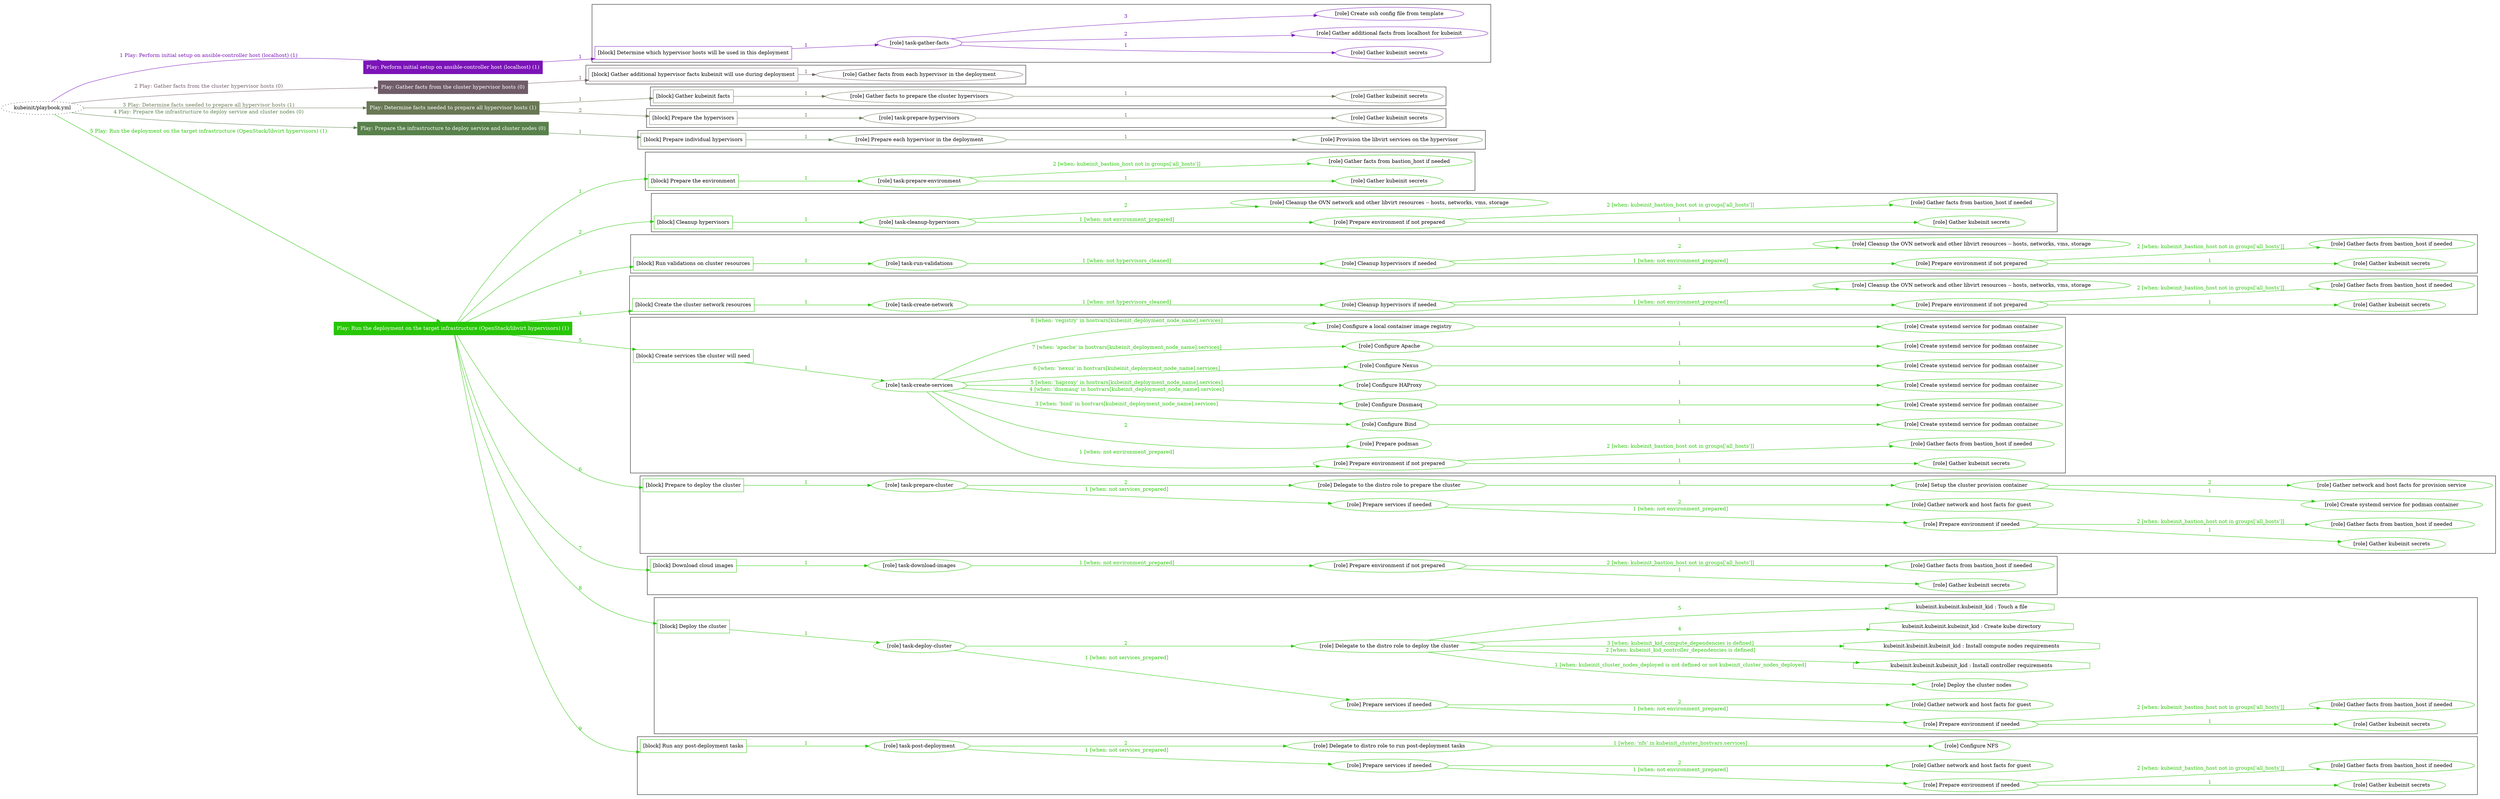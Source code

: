digraph {
	graph [concentrate=true ordering=in rankdir=LR ratio=fill]
	edge [esep=5 sep=10]
	"kubeinit/playbook.yml" [URL="/home/runner/work/kubeinit/kubeinit/kubeinit/playbook.yml" id=playbook_65ffe4fe style=dotted]
	"kubeinit/playbook.yml" -> play_6f873d8d [label="1 Play: Perform initial setup on ansible-controller host (localhost) (1)" color="#7b14b8" fontcolor="#7b14b8" id=edge_play_6f873d8d labeltooltip="1 Play: Perform initial setup on ansible-controller host (localhost) (1)" tooltip="1 Play: Perform initial setup on ansible-controller host (localhost) (1)"]
	subgraph "Play: Perform initial setup on ansible-controller host (localhost) (1)" {
		play_6f873d8d [label="Play: Perform initial setup on ansible-controller host (localhost) (1)" URL="/home/runner/work/kubeinit/kubeinit/kubeinit/playbook.yml" color="#7b14b8" fontcolor="#ffffff" id=play_6f873d8d shape=box style=filled tooltip=localhost]
		play_6f873d8d -> block_73edc579 [label=1 color="#7b14b8" fontcolor="#7b14b8" id=edge_block_73edc579 labeltooltip=1 tooltip=1]
		subgraph cluster_block_73edc579 {
			block_73edc579 [label="[block] Determine which hypervisor hosts will be used in this deployment" URL="/home/runner/work/kubeinit/kubeinit/kubeinit/playbook.yml" color="#7b14b8" id=block_73edc579 labeltooltip="Determine which hypervisor hosts will be used in this deployment" shape=box tooltip="Determine which hypervisor hosts will be used in this deployment"]
			block_73edc579 -> role_a7a5c759 [label="1 " color="#7b14b8" fontcolor="#7b14b8" id=edge_role_a7a5c759 labeltooltip="1 " tooltip="1 "]
			subgraph "task-gather-facts" {
				role_a7a5c759 [label="[role] task-gather-facts" URL="/home/runner/work/kubeinit/kubeinit/kubeinit/playbook.yml" color="#7b14b8" id=role_a7a5c759 tooltip="task-gather-facts"]
				role_a7a5c759 -> role_6410698c [label="1 " color="#7b14b8" fontcolor="#7b14b8" id=edge_role_6410698c labeltooltip="1 " tooltip="1 "]
				subgraph "Gather kubeinit secrets" {
					role_6410698c [label="[role] Gather kubeinit secrets" URL="/home/runner/.ansible/collections/ansible_collections/kubeinit/kubeinit/roles/kubeinit_prepare/tasks/build_hypervisors_group.yml" color="#7b14b8" id=role_6410698c tooltip="Gather kubeinit secrets"]
				}
				role_a7a5c759 -> role_b1e0951f [label="2 " color="#7b14b8" fontcolor="#7b14b8" id=edge_role_b1e0951f labeltooltip="2 " tooltip="2 "]
				subgraph "Gather additional facts from localhost for kubeinit" {
					role_b1e0951f [label="[role] Gather additional facts from localhost for kubeinit" URL="/home/runner/.ansible/collections/ansible_collections/kubeinit/kubeinit/roles/kubeinit_prepare/tasks/build_hypervisors_group.yml" color="#7b14b8" id=role_b1e0951f tooltip="Gather additional facts from localhost for kubeinit"]
				}
				role_a7a5c759 -> role_cfa5359e [label="3 " color="#7b14b8" fontcolor="#7b14b8" id=edge_role_cfa5359e labeltooltip="3 " tooltip="3 "]
				subgraph "Create ssh config file from template" {
					role_cfa5359e [label="[role] Create ssh config file from template" URL="/home/runner/.ansible/collections/ansible_collections/kubeinit/kubeinit/roles/kubeinit_prepare/tasks/build_hypervisors_group.yml" color="#7b14b8" id=role_cfa5359e tooltip="Create ssh config file from template"]
				}
			}
		}
	}
	"kubeinit/playbook.yml" -> play_b57d4735 [label="2 Play: Gather facts from the cluster hypervisor hosts (0)" color="#705c69" fontcolor="#705c69" id=edge_play_b57d4735 labeltooltip="2 Play: Gather facts from the cluster hypervisor hosts (0)" tooltip="2 Play: Gather facts from the cluster hypervisor hosts (0)"]
	subgraph "Play: Gather facts from the cluster hypervisor hosts (0)" {
		play_b57d4735 [label="Play: Gather facts from the cluster hypervisor hosts (0)" URL="/home/runner/work/kubeinit/kubeinit/kubeinit/playbook.yml" color="#705c69" fontcolor="#ffffff" id=play_b57d4735 shape=box style=filled tooltip="Play: Gather facts from the cluster hypervisor hosts (0)"]
		play_b57d4735 -> block_9c777f35 [label=1 color="#705c69" fontcolor="#705c69" id=edge_block_9c777f35 labeltooltip=1 tooltip=1]
		subgraph cluster_block_9c777f35 {
			block_9c777f35 [label="[block] Gather additional hypervisor facts kubeinit will use during deployment" URL="/home/runner/work/kubeinit/kubeinit/kubeinit/playbook.yml" color="#705c69" id=block_9c777f35 labeltooltip="Gather additional hypervisor facts kubeinit will use during deployment" shape=box tooltip="Gather additional hypervisor facts kubeinit will use during deployment"]
			block_9c777f35 -> role_6c828baa [label="1 " color="#705c69" fontcolor="#705c69" id=edge_role_6c828baa labeltooltip="1 " tooltip="1 "]
			subgraph "Gather facts from each hypervisor in the deployment" {
				role_6c828baa [label="[role] Gather facts from each hypervisor in the deployment" URL="/home/runner/work/kubeinit/kubeinit/kubeinit/playbook.yml" color="#705c69" id=role_6c828baa tooltip="Gather facts from each hypervisor in the deployment"]
			}
		}
	}
	"kubeinit/playbook.yml" -> play_72feda37 [label="3 Play: Determine facts needed to prepare all hypervisor hosts (1)" color="#6a7854" fontcolor="#6a7854" id=edge_play_72feda37 labeltooltip="3 Play: Determine facts needed to prepare all hypervisor hosts (1)" tooltip="3 Play: Determine facts needed to prepare all hypervisor hosts (1)"]
	subgraph "Play: Determine facts needed to prepare all hypervisor hosts (1)" {
		play_72feda37 [label="Play: Determine facts needed to prepare all hypervisor hosts (1)" URL="/home/runner/work/kubeinit/kubeinit/kubeinit/playbook.yml" color="#6a7854" fontcolor="#ffffff" id=play_72feda37 shape=box style=filled tooltip=localhost]
		play_72feda37 -> block_f24e303c [label=1 color="#6a7854" fontcolor="#6a7854" id=edge_block_f24e303c labeltooltip=1 tooltip=1]
		subgraph cluster_block_f24e303c {
			block_f24e303c [label="[block] Gather kubeinit facts" URL="/home/runner/work/kubeinit/kubeinit/kubeinit/playbook.yml" color="#6a7854" id=block_f24e303c labeltooltip="Gather kubeinit facts" shape=box tooltip="Gather kubeinit facts"]
			block_f24e303c -> role_4175db15 [label="1 " color="#6a7854" fontcolor="#6a7854" id=edge_role_4175db15 labeltooltip="1 " tooltip="1 "]
			subgraph "Gather facts to prepare the cluster hypervisors" {
				role_4175db15 [label="[role] Gather facts to prepare the cluster hypervisors" URL="/home/runner/work/kubeinit/kubeinit/kubeinit/playbook.yml" color="#6a7854" id=role_4175db15 tooltip="Gather facts to prepare the cluster hypervisors"]
				role_4175db15 -> role_dcef2847 [label="1 " color="#6a7854" fontcolor="#6a7854" id=edge_role_dcef2847 labeltooltip="1 " tooltip="1 "]
				subgraph "Gather kubeinit secrets" {
					role_dcef2847 [label="[role] Gather kubeinit secrets" URL="/home/runner/.ansible/collections/ansible_collections/kubeinit/kubeinit/roles/kubeinit_prepare/tasks/gather_kubeinit_facts.yml" color="#6a7854" id=role_dcef2847 tooltip="Gather kubeinit secrets"]
				}
			}
		}
		play_72feda37 -> block_4dc77a3b [label=2 color="#6a7854" fontcolor="#6a7854" id=edge_block_4dc77a3b labeltooltip=2 tooltip=2]
		subgraph cluster_block_4dc77a3b {
			block_4dc77a3b [label="[block] Prepare the hypervisors" URL="/home/runner/work/kubeinit/kubeinit/kubeinit/playbook.yml" color="#6a7854" id=block_4dc77a3b labeltooltip="Prepare the hypervisors" shape=box tooltip="Prepare the hypervisors"]
			block_4dc77a3b -> role_d060d309 [label="1 " color="#6a7854" fontcolor="#6a7854" id=edge_role_d060d309 labeltooltip="1 " tooltip="1 "]
			subgraph "task-prepare-hypervisors" {
				role_d060d309 [label="[role] task-prepare-hypervisors" URL="/home/runner/work/kubeinit/kubeinit/kubeinit/playbook.yml" color="#6a7854" id=role_d060d309 tooltip="task-prepare-hypervisors"]
				role_d060d309 -> role_bf38c148 [label="1 " color="#6a7854" fontcolor="#6a7854" id=edge_role_bf38c148 labeltooltip="1 " tooltip="1 "]
				subgraph "Gather kubeinit secrets" {
					role_bf38c148 [label="[role] Gather kubeinit secrets" URL="/home/runner/.ansible/collections/ansible_collections/kubeinit/kubeinit/roles/kubeinit_prepare/tasks/gather_kubeinit_facts.yml" color="#6a7854" id=role_bf38c148 tooltip="Gather kubeinit secrets"]
				}
			}
		}
	}
	"kubeinit/playbook.yml" -> play_9eecfed9 [label="4 Play: Prepare the infrastructure to deploy service and cluster nodes (0)" color="#58814b" fontcolor="#58814b" id=edge_play_9eecfed9 labeltooltip="4 Play: Prepare the infrastructure to deploy service and cluster nodes (0)" tooltip="4 Play: Prepare the infrastructure to deploy service and cluster nodes (0)"]
	subgraph "Play: Prepare the infrastructure to deploy service and cluster nodes (0)" {
		play_9eecfed9 [label="Play: Prepare the infrastructure to deploy service and cluster nodes (0)" URL="/home/runner/work/kubeinit/kubeinit/kubeinit/playbook.yml" color="#58814b" fontcolor="#ffffff" id=play_9eecfed9 shape=box style=filled tooltip="Play: Prepare the infrastructure to deploy service and cluster nodes (0)"]
		play_9eecfed9 -> block_8a83b040 [label=1 color="#58814b" fontcolor="#58814b" id=edge_block_8a83b040 labeltooltip=1 tooltip=1]
		subgraph cluster_block_8a83b040 {
			block_8a83b040 [label="[block] Prepare individual hypervisors" URL="/home/runner/work/kubeinit/kubeinit/kubeinit/playbook.yml" color="#58814b" id=block_8a83b040 labeltooltip="Prepare individual hypervisors" shape=box tooltip="Prepare individual hypervisors"]
			block_8a83b040 -> role_0203e016 [label="1 " color="#58814b" fontcolor="#58814b" id=edge_role_0203e016 labeltooltip="1 " tooltip="1 "]
			subgraph "Prepare each hypervisor in the deployment" {
				role_0203e016 [label="[role] Prepare each hypervisor in the deployment" URL="/home/runner/work/kubeinit/kubeinit/kubeinit/playbook.yml" color="#58814b" id=role_0203e016 tooltip="Prepare each hypervisor in the deployment"]
				role_0203e016 -> role_a642e75a [label="1 " color="#58814b" fontcolor="#58814b" id=edge_role_a642e75a labeltooltip="1 " tooltip="1 "]
				subgraph "Provision the libvirt services on the hypervisor" {
					role_a642e75a [label="[role] Provision the libvirt services on the hypervisor" URL="/home/runner/.ansible/collections/ansible_collections/kubeinit/kubeinit/roles/kubeinit_prepare/tasks/prepare_hypervisor.yml" color="#58814b" id=role_a642e75a tooltip="Provision the libvirt services on the hypervisor"]
				}
			}
		}
	}
	"kubeinit/playbook.yml" -> play_8284ee76 [label="5 Play: Run the deployment on the target infrastructure (OpenStack/libvirt hypervisors) (1)" color="#27c606" fontcolor="#27c606" id=edge_play_8284ee76 labeltooltip="5 Play: Run the deployment on the target infrastructure (OpenStack/libvirt hypervisors) (1)" tooltip="5 Play: Run the deployment on the target infrastructure (OpenStack/libvirt hypervisors) (1)"]
	subgraph "Play: Run the deployment on the target infrastructure (OpenStack/libvirt hypervisors) (1)" {
		play_8284ee76 [label="Play: Run the deployment on the target infrastructure (OpenStack/libvirt hypervisors) (1)" URL="/home/runner/work/kubeinit/kubeinit/kubeinit/playbook.yml" color="#27c606" fontcolor="#ffffff" id=play_8284ee76 shape=box style=filled tooltip=localhost]
		play_8284ee76 -> block_28e0201e [label=1 color="#27c606" fontcolor="#27c606" id=edge_block_28e0201e labeltooltip=1 tooltip=1]
		subgraph cluster_block_28e0201e {
			block_28e0201e [label="[block] Prepare the environment" URL="/home/runner/work/kubeinit/kubeinit/kubeinit/playbook.yml" color="#27c606" id=block_28e0201e labeltooltip="Prepare the environment" shape=box tooltip="Prepare the environment"]
			block_28e0201e -> role_ec0dddb9 [label="1 " color="#27c606" fontcolor="#27c606" id=edge_role_ec0dddb9 labeltooltip="1 " tooltip="1 "]
			subgraph "task-prepare-environment" {
				role_ec0dddb9 [label="[role] task-prepare-environment" URL="/home/runner/work/kubeinit/kubeinit/kubeinit/playbook.yml" color="#27c606" id=role_ec0dddb9 tooltip="task-prepare-environment"]
				role_ec0dddb9 -> role_1cd49674 [label="1 " color="#27c606" fontcolor="#27c606" id=edge_role_1cd49674 labeltooltip="1 " tooltip="1 "]
				subgraph "Gather kubeinit secrets" {
					role_1cd49674 [label="[role] Gather kubeinit secrets" URL="/home/runner/.ansible/collections/ansible_collections/kubeinit/kubeinit/roles/kubeinit_prepare/tasks/gather_kubeinit_facts.yml" color="#27c606" id=role_1cd49674 tooltip="Gather kubeinit secrets"]
				}
				role_ec0dddb9 -> role_f9c141b6 [label="2 [when: kubeinit_bastion_host not in groups['all_hosts']]" color="#27c606" fontcolor="#27c606" id=edge_role_f9c141b6 labeltooltip="2 [when: kubeinit_bastion_host not in groups['all_hosts']]" tooltip="2 [when: kubeinit_bastion_host not in groups['all_hosts']]"]
				subgraph "Gather facts from bastion_host if needed" {
					role_f9c141b6 [label="[role] Gather facts from bastion_host if needed" URL="/home/runner/.ansible/collections/ansible_collections/kubeinit/kubeinit/roles/kubeinit_prepare/tasks/main.yml" color="#27c606" id=role_f9c141b6 tooltip="Gather facts from bastion_host if needed"]
				}
			}
		}
		play_8284ee76 -> block_8640b696 [label=2 color="#27c606" fontcolor="#27c606" id=edge_block_8640b696 labeltooltip=2 tooltip=2]
		subgraph cluster_block_8640b696 {
			block_8640b696 [label="[block] Cleanup hypervisors" URL="/home/runner/work/kubeinit/kubeinit/kubeinit/playbook.yml" color="#27c606" id=block_8640b696 labeltooltip="Cleanup hypervisors" shape=box tooltip="Cleanup hypervisors"]
			block_8640b696 -> role_a1aceefb [label="1 " color="#27c606" fontcolor="#27c606" id=edge_role_a1aceefb labeltooltip="1 " tooltip="1 "]
			subgraph "task-cleanup-hypervisors" {
				role_a1aceefb [label="[role] task-cleanup-hypervisors" URL="/home/runner/work/kubeinit/kubeinit/kubeinit/playbook.yml" color="#27c606" id=role_a1aceefb tooltip="task-cleanup-hypervisors"]
				role_a1aceefb -> role_445c1843 [label="1 [when: not environment_prepared]" color="#27c606" fontcolor="#27c606" id=edge_role_445c1843 labeltooltip="1 [when: not environment_prepared]" tooltip="1 [when: not environment_prepared]"]
				subgraph "Prepare environment if not prepared" {
					role_445c1843 [label="[role] Prepare environment if not prepared" URL="/home/runner/.ansible/collections/ansible_collections/kubeinit/kubeinit/roles/kubeinit_libvirt/tasks/cleanup_hypervisors.yml" color="#27c606" id=role_445c1843 tooltip="Prepare environment if not prepared"]
					role_445c1843 -> role_df6e798f [label="1 " color="#27c606" fontcolor="#27c606" id=edge_role_df6e798f labeltooltip="1 " tooltip="1 "]
					subgraph "Gather kubeinit secrets" {
						role_df6e798f [label="[role] Gather kubeinit secrets" URL="/home/runner/.ansible/collections/ansible_collections/kubeinit/kubeinit/roles/kubeinit_prepare/tasks/gather_kubeinit_facts.yml" color="#27c606" id=role_df6e798f tooltip="Gather kubeinit secrets"]
					}
					role_445c1843 -> role_6ea48552 [label="2 [when: kubeinit_bastion_host not in groups['all_hosts']]" color="#27c606" fontcolor="#27c606" id=edge_role_6ea48552 labeltooltip="2 [when: kubeinit_bastion_host not in groups['all_hosts']]" tooltip="2 [when: kubeinit_bastion_host not in groups['all_hosts']]"]
					subgraph "Gather facts from bastion_host if needed" {
						role_6ea48552 [label="[role] Gather facts from bastion_host if needed" URL="/home/runner/.ansible/collections/ansible_collections/kubeinit/kubeinit/roles/kubeinit_prepare/tasks/main.yml" color="#27c606" id=role_6ea48552 tooltip="Gather facts from bastion_host if needed"]
					}
				}
				role_a1aceefb -> role_b99cc6b1 [label="2 " color="#27c606" fontcolor="#27c606" id=edge_role_b99cc6b1 labeltooltip="2 " tooltip="2 "]
				subgraph "Cleanup the OVN network and other libvirt resources -- hosts, networks, vms, storage" {
					role_b99cc6b1 [label="[role] Cleanup the OVN network and other libvirt resources -- hosts, networks, vms, storage" URL="/home/runner/.ansible/collections/ansible_collections/kubeinit/kubeinit/roles/kubeinit_libvirt/tasks/cleanup_hypervisors.yml" color="#27c606" id=role_b99cc6b1 tooltip="Cleanup the OVN network and other libvirt resources -- hosts, networks, vms, storage"]
				}
			}
		}
		play_8284ee76 -> block_1504fc60 [label=3 color="#27c606" fontcolor="#27c606" id=edge_block_1504fc60 labeltooltip=3 tooltip=3]
		subgraph cluster_block_1504fc60 {
			block_1504fc60 [label="[block] Run validations on cluster resources" URL="/home/runner/work/kubeinit/kubeinit/kubeinit/playbook.yml" color="#27c606" id=block_1504fc60 labeltooltip="Run validations on cluster resources" shape=box tooltip="Run validations on cluster resources"]
			block_1504fc60 -> role_6e89d2fa [label="1 " color="#27c606" fontcolor="#27c606" id=edge_role_6e89d2fa labeltooltip="1 " tooltip="1 "]
			subgraph "task-run-validations" {
				role_6e89d2fa [label="[role] task-run-validations" URL="/home/runner/work/kubeinit/kubeinit/kubeinit/playbook.yml" color="#27c606" id=role_6e89d2fa tooltip="task-run-validations"]
				role_6e89d2fa -> role_eab3d23d [label="1 [when: not hypervisors_cleaned]" color="#27c606" fontcolor="#27c606" id=edge_role_eab3d23d labeltooltip="1 [when: not hypervisors_cleaned]" tooltip="1 [when: not hypervisors_cleaned]"]
				subgraph "Cleanup hypervisors if needed" {
					role_eab3d23d [label="[role] Cleanup hypervisors if needed" URL="/home/runner/.ansible/collections/ansible_collections/kubeinit/kubeinit/roles/kubeinit_validations/tasks/main.yml" color="#27c606" id=role_eab3d23d tooltip="Cleanup hypervisors if needed"]
					role_eab3d23d -> role_13ce7fe8 [label="1 [when: not environment_prepared]" color="#27c606" fontcolor="#27c606" id=edge_role_13ce7fe8 labeltooltip="1 [when: not environment_prepared]" tooltip="1 [when: not environment_prepared]"]
					subgraph "Prepare environment if not prepared" {
						role_13ce7fe8 [label="[role] Prepare environment if not prepared" URL="/home/runner/.ansible/collections/ansible_collections/kubeinit/kubeinit/roles/kubeinit_libvirt/tasks/cleanup_hypervisors.yml" color="#27c606" id=role_13ce7fe8 tooltip="Prepare environment if not prepared"]
						role_13ce7fe8 -> role_82a3692b [label="1 " color="#27c606" fontcolor="#27c606" id=edge_role_82a3692b labeltooltip="1 " tooltip="1 "]
						subgraph "Gather kubeinit secrets" {
							role_82a3692b [label="[role] Gather kubeinit secrets" URL="/home/runner/.ansible/collections/ansible_collections/kubeinit/kubeinit/roles/kubeinit_prepare/tasks/gather_kubeinit_facts.yml" color="#27c606" id=role_82a3692b tooltip="Gather kubeinit secrets"]
						}
						role_13ce7fe8 -> role_22ed8441 [label="2 [when: kubeinit_bastion_host not in groups['all_hosts']]" color="#27c606" fontcolor="#27c606" id=edge_role_22ed8441 labeltooltip="2 [when: kubeinit_bastion_host not in groups['all_hosts']]" tooltip="2 [when: kubeinit_bastion_host not in groups['all_hosts']]"]
						subgraph "Gather facts from bastion_host if needed" {
							role_22ed8441 [label="[role] Gather facts from bastion_host if needed" URL="/home/runner/.ansible/collections/ansible_collections/kubeinit/kubeinit/roles/kubeinit_prepare/tasks/main.yml" color="#27c606" id=role_22ed8441 tooltip="Gather facts from bastion_host if needed"]
						}
					}
					role_eab3d23d -> role_f76e2e7d [label="2 " color="#27c606" fontcolor="#27c606" id=edge_role_f76e2e7d labeltooltip="2 " tooltip="2 "]
					subgraph "Cleanup the OVN network and other libvirt resources -- hosts, networks, vms, storage" {
						role_f76e2e7d [label="[role] Cleanup the OVN network and other libvirt resources -- hosts, networks, vms, storage" URL="/home/runner/.ansible/collections/ansible_collections/kubeinit/kubeinit/roles/kubeinit_libvirt/tasks/cleanup_hypervisors.yml" color="#27c606" id=role_f76e2e7d tooltip="Cleanup the OVN network and other libvirt resources -- hosts, networks, vms, storage"]
					}
				}
			}
		}
		play_8284ee76 -> block_e9713b02 [label=4 color="#27c606" fontcolor="#27c606" id=edge_block_e9713b02 labeltooltip=4 tooltip=4]
		subgraph cluster_block_e9713b02 {
			block_e9713b02 [label="[block] Create the cluster network resources" URL="/home/runner/work/kubeinit/kubeinit/kubeinit/playbook.yml" color="#27c606" id=block_e9713b02 labeltooltip="Create the cluster network resources" shape=box tooltip="Create the cluster network resources"]
			block_e9713b02 -> role_004d5658 [label="1 " color="#27c606" fontcolor="#27c606" id=edge_role_004d5658 labeltooltip="1 " tooltip="1 "]
			subgraph "task-create-network" {
				role_004d5658 [label="[role] task-create-network" URL="/home/runner/work/kubeinit/kubeinit/kubeinit/playbook.yml" color="#27c606" id=role_004d5658 tooltip="task-create-network"]
				role_004d5658 -> role_fd052148 [label="1 [when: not hypervisors_cleaned]" color="#27c606" fontcolor="#27c606" id=edge_role_fd052148 labeltooltip="1 [when: not hypervisors_cleaned]" tooltip="1 [when: not hypervisors_cleaned]"]
				subgraph "Cleanup hypervisors if needed" {
					role_fd052148 [label="[role] Cleanup hypervisors if needed" URL="/home/runner/.ansible/collections/ansible_collections/kubeinit/kubeinit/roles/kubeinit_libvirt/tasks/create_network.yml" color="#27c606" id=role_fd052148 tooltip="Cleanup hypervisors if needed"]
					role_fd052148 -> role_7299a315 [label="1 [when: not environment_prepared]" color="#27c606" fontcolor="#27c606" id=edge_role_7299a315 labeltooltip="1 [when: not environment_prepared]" tooltip="1 [when: not environment_prepared]"]
					subgraph "Prepare environment if not prepared" {
						role_7299a315 [label="[role] Prepare environment if not prepared" URL="/home/runner/.ansible/collections/ansible_collections/kubeinit/kubeinit/roles/kubeinit_libvirt/tasks/cleanup_hypervisors.yml" color="#27c606" id=role_7299a315 tooltip="Prepare environment if not prepared"]
						role_7299a315 -> role_cbd63ae0 [label="1 " color="#27c606" fontcolor="#27c606" id=edge_role_cbd63ae0 labeltooltip="1 " tooltip="1 "]
						subgraph "Gather kubeinit secrets" {
							role_cbd63ae0 [label="[role] Gather kubeinit secrets" URL="/home/runner/.ansible/collections/ansible_collections/kubeinit/kubeinit/roles/kubeinit_prepare/tasks/gather_kubeinit_facts.yml" color="#27c606" id=role_cbd63ae0 tooltip="Gather kubeinit secrets"]
						}
						role_7299a315 -> role_03a4b905 [label="2 [when: kubeinit_bastion_host not in groups['all_hosts']]" color="#27c606" fontcolor="#27c606" id=edge_role_03a4b905 labeltooltip="2 [when: kubeinit_bastion_host not in groups['all_hosts']]" tooltip="2 [when: kubeinit_bastion_host not in groups['all_hosts']]"]
						subgraph "Gather facts from bastion_host if needed" {
							role_03a4b905 [label="[role] Gather facts from bastion_host if needed" URL="/home/runner/.ansible/collections/ansible_collections/kubeinit/kubeinit/roles/kubeinit_prepare/tasks/main.yml" color="#27c606" id=role_03a4b905 tooltip="Gather facts from bastion_host if needed"]
						}
					}
					role_fd052148 -> role_0466249a [label="2 " color="#27c606" fontcolor="#27c606" id=edge_role_0466249a labeltooltip="2 " tooltip="2 "]
					subgraph "Cleanup the OVN network and other libvirt resources -- hosts, networks, vms, storage" {
						role_0466249a [label="[role] Cleanup the OVN network and other libvirt resources -- hosts, networks, vms, storage" URL="/home/runner/.ansible/collections/ansible_collections/kubeinit/kubeinit/roles/kubeinit_libvirt/tasks/cleanup_hypervisors.yml" color="#27c606" id=role_0466249a tooltip="Cleanup the OVN network and other libvirt resources -- hosts, networks, vms, storage"]
					}
				}
			}
		}
		play_8284ee76 -> block_ed987148 [label=5 color="#27c606" fontcolor="#27c606" id=edge_block_ed987148 labeltooltip=5 tooltip=5]
		subgraph cluster_block_ed987148 {
			block_ed987148 [label="[block] Create services the cluster will need" URL="/home/runner/work/kubeinit/kubeinit/kubeinit/playbook.yml" color="#27c606" id=block_ed987148 labeltooltip="Create services the cluster will need" shape=box tooltip="Create services the cluster will need"]
			block_ed987148 -> role_03d5c126 [label="1 " color="#27c606" fontcolor="#27c606" id=edge_role_03d5c126 labeltooltip="1 " tooltip="1 "]
			subgraph "task-create-services" {
				role_03d5c126 [label="[role] task-create-services" URL="/home/runner/work/kubeinit/kubeinit/kubeinit/playbook.yml" color="#27c606" id=role_03d5c126 tooltip="task-create-services"]
				role_03d5c126 -> role_228eb216 [label="1 [when: not environment_prepared]" color="#27c606" fontcolor="#27c606" id=edge_role_228eb216 labeltooltip="1 [when: not environment_prepared]" tooltip="1 [when: not environment_prepared]"]
				subgraph "Prepare environment if not prepared" {
					role_228eb216 [label="[role] Prepare environment if not prepared" URL="/home/runner/.ansible/collections/ansible_collections/kubeinit/kubeinit/roles/kubeinit_services/tasks/main.yml" color="#27c606" id=role_228eb216 tooltip="Prepare environment if not prepared"]
					role_228eb216 -> role_cdbdd2d3 [label="1 " color="#27c606" fontcolor="#27c606" id=edge_role_cdbdd2d3 labeltooltip="1 " tooltip="1 "]
					subgraph "Gather kubeinit secrets" {
						role_cdbdd2d3 [label="[role] Gather kubeinit secrets" URL="/home/runner/.ansible/collections/ansible_collections/kubeinit/kubeinit/roles/kubeinit_prepare/tasks/gather_kubeinit_facts.yml" color="#27c606" id=role_cdbdd2d3 tooltip="Gather kubeinit secrets"]
					}
					role_228eb216 -> role_b9db5673 [label="2 [when: kubeinit_bastion_host not in groups['all_hosts']]" color="#27c606" fontcolor="#27c606" id=edge_role_b9db5673 labeltooltip="2 [when: kubeinit_bastion_host not in groups['all_hosts']]" tooltip="2 [when: kubeinit_bastion_host not in groups['all_hosts']]"]
					subgraph "Gather facts from bastion_host if needed" {
						role_b9db5673 [label="[role] Gather facts from bastion_host if needed" URL="/home/runner/.ansible/collections/ansible_collections/kubeinit/kubeinit/roles/kubeinit_prepare/tasks/main.yml" color="#27c606" id=role_b9db5673 tooltip="Gather facts from bastion_host if needed"]
					}
				}
				role_03d5c126 -> role_02416459 [label="2 " color="#27c606" fontcolor="#27c606" id=edge_role_02416459 labeltooltip="2 " tooltip="2 "]
				subgraph "Prepare podman" {
					role_02416459 [label="[role] Prepare podman" URL="/home/runner/.ansible/collections/ansible_collections/kubeinit/kubeinit/roles/kubeinit_services/tasks/00_create_service_pod.yml" color="#27c606" id=role_02416459 tooltip="Prepare podman"]
				}
				role_03d5c126 -> role_0b0f7068 [label="3 [when: 'bind' in hostvars[kubeinit_deployment_node_name].services]" color="#27c606" fontcolor="#27c606" id=edge_role_0b0f7068 labeltooltip="3 [when: 'bind' in hostvars[kubeinit_deployment_node_name].services]" tooltip="3 [when: 'bind' in hostvars[kubeinit_deployment_node_name].services]"]
				subgraph "Configure Bind" {
					role_0b0f7068 [label="[role] Configure Bind" URL="/home/runner/.ansible/collections/ansible_collections/kubeinit/kubeinit/roles/kubeinit_services/tasks/start_services_containers.yml" color="#27c606" id=role_0b0f7068 tooltip="Configure Bind"]
					role_0b0f7068 -> role_553e0710 [label="1 " color="#27c606" fontcolor="#27c606" id=edge_role_553e0710 labeltooltip="1 " tooltip="1 "]
					subgraph "Create systemd service for podman container" {
						role_553e0710 [label="[role] Create systemd service for podman container" URL="/home/runner/.ansible/collections/ansible_collections/kubeinit/kubeinit/roles/kubeinit_bind/tasks/main.yml" color="#27c606" id=role_553e0710 tooltip="Create systemd service for podman container"]
					}
				}
				role_03d5c126 -> role_f23e1c0a [label="4 [when: 'dnsmasq' in hostvars[kubeinit_deployment_node_name].services]" color="#27c606" fontcolor="#27c606" id=edge_role_f23e1c0a labeltooltip="4 [when: 'dnsmasq' in hostvars[kubeinit_deployment_node_name].services]" tooltip="4 [when: 'dnsmasq' in hostvars[kubeinit_deployment_node_name].services]"]
				subgraph "Configure Dnsmasq" {
					role_f23e1c0a [label="[role] Configure Dnsmasq" URL="/home/runner/.ansible/collections/ansible_collections/kubeinit/kubeinit/roles/kubeinit_services/tasks/start_services_containers.yml" color="#27c606" id=role_f23e1c0a tooltip="Configure Dnsmasq"]
					role_f23e1c0a -> role_fa07be15 [label="1 " color="#27c606" fontcolor="#27c606" id=edge_role_fa07be15 labeltooltip="1 " tooltip="1 "]
					subgraph "Create systemd service for podman container" {
						role_fa07be15 [label="[role] Create systemd service for podman container" URL="/home/runner/.ansible/collections/ansible_collections/kubeinit/kubeinit/roles/kubeinit_dnsmasq/tasks/main.yml" color="#27c606" id=role_fa07be15 tooltip="Create systemd service for podman container"]
					}
				}
				role_03d5c126 -> role_34c25b36 [label="5 [when: 'haproxy' in hostvars[kubeinit_deployment_node_name].services]" color="#27c606" fontcolor="#27c606" id=edge_role_34c25b36 labeltooltip="5 [when: 'haproxy' in hostvars[kubeinit_deployment_node_name].services]" tooltip="5 [when: 'haproxy' in hostvars[kubeinit_deployment_node_name].services]"]
				subgraph "Configure HAProxy" {
					role_34c25b36 [label="[role] Configure HAProxy" URL="/home/runner/.ansible/collections/ansible_collections/kubeinit/kubeinit/roles/kubeinit_services/tasks/start_services_containers.yml" color="#27c606" id=role_34c25b36 tooltip="Configure HAProxy"]
					role_34c25b36 -> role_fd6812b7 [label="1 " color="#27c606" fontcolor="#27c606" id=edge_role_fd6812b7 labeltooltip="1 " tooltip="1 "]
					subgraph "Create systemd service for podman container" {
						role_fd6812b7 [label="[role] Create systemd service for podman container" URL="/home/runner/.ansible/collections/ansible_collections/kubeinit/kubeinit/roles/kubeinit_haproxy/tasks/main.yml" color="#27c606" id=role_fd6812b7 tooltip="Create systemd service for podman container"]
					}
				}
				role_03d5c126 -> role_a558dad8 [label="6 [when: 'nexus' in hostvars[kubeinit_deployment_node_name].services]" color="#27c606" fontcolor="#27c606" id=edge_role_a558dad8 labeltooltip="6 [when: 'nexus' in hostvars[kubeinit_deployment_node_name].services]" tooltip="6 [when: 'nexus' in hostvars[kubeinit_deployment_node_name].services]"]
				subgraph "Configure Nexus" {
					role_a558dad8 [label="[role] Configure Nexus" URL="/home/runner/.ansible/collections/ansible_collections/kubeinit/kubeinit/roles/kubeinit_services/tasks/start_services_containers.yml" color="#27c606" id=role_a558dad8 tooltip="Configure Nexus"]
					role_a558dad8 -> role_a0d2c614 [label="1 " color="#27c606" fontcolor="#27c606" id=edge_role_a0d2c614 labeltooltip="1 " tooltip="1 "]
					subgraph "Create systemd service for podman container" {
						role_a0d2c614 [label="[role] Create systemd service for podman container" URL="/home/runner/.ansible/collections/ansible_collections/kubeinit/kubeinit/roles/kubeinit_nexus/tasks/main.yml" color="#27c606" id=role_a0d2c614 tooltip="Create systemd service for podman container"]
					}
				}
				role_03d5c126 -> role_a81f8f9a [label="7 [when: 'apache' in hostvars[kubeinit_deployment_node_name].services]" color="#27c606" fontcolor="#27c606" id=edge_role_a81f8f9a labeltooltip="7 [when: 'apache' in hostvars[kubeinit_deployment_node_name].services]" tooltip="7 [when: 'apache' in hostvars[kubeinit_deployment_node_name].services]"]
				subgraph "Configure Apache" {
					role_a81f8f9a [label="[role] Configure Apache" URL="/home/runner/.ansible/collections/ansible_collections/kubeinit/kubeinit/roles/kubeinit_services/tasks/start_services_containers.yml" color="#27c606" id=role_a81f8f9a tooltip="Configure Apache"]
					role_a81f8f9a -> role_5bab2204 [label="1 " color="#27c606" fontcolor="#27c606" id=edge_role_5bab2204 labeltooltip="1 " tooltip="1 "]
					subgraph "Create systemd service for podman container" {
						role_5bab2204 [label="[role] Create systemd service for podman container" URL="/home/runner/.ansible/collections/ansible_collections/kubeinit/kubeinit/roles/kubeinit_apache/tasks/main.yml" color="#27c606" id=role_5bab2204 tooltip="Create systemd service for podman container"]
					}
				}
				role_03d5c126 -> role_ce93e96d [label="8 [when: 'registry' in hostvars[kubeinit_deployment_node_name].services]" color="#27c606" fontcolor="#27c606" id=edge_role_ce93e96d labeltooltip="8 [when: 'registry' in hostvars[kubeinit_deployment_node_name].services]" tooltip="8 [when: 'registry' in hostvars[kubeinit_deployment_node_name].services]"]
				subgraph "Configure a local container image registry" {
					role_ce93e96d [label="[role] Configure a local container image registry" URL="/home/runner/.ansible/collections/ansible_collections/kubeinit/kubeinit/roles/kubeinit_services/tasks/start_services_containers.yml" color="#27c606" id=role_ce93e96d tooltip="Configure a local container image registry"]
					role_ce93e96d -> role_30966ad1 [label="1 " color="#27c606" fontcolor="#27c606" id=edge_role_30966ad1 labeltooltip="1 " tooltip="1 "]
					subgraph "Create systemd service for podman container" {
						role_30966ad1 [label="[role] Create systemd service for podman container" URL="/home/runner/.ansible/collections/ansible_collections/kubeinit/kubeinit/roles/kubeinit_registry/tasks/main.yml" color="#27c606" id=role_30966ad1 tooltip="Create systemd service for podman container"]
					}
				}
			}
		}
		play_8284ee76 -> block_3720dc3c [label=6 color="#27c606" fontcolor="#27c606" id=edge_block_3720dc3c labeltooltip=6 tooltip=6]
		subgraph cluster_block_3720dc3c {
			block_3720dc3c [label="[block] Prepare to deploy the cluster" URL="/home/runner/work/kubeinit/kubeinit/kubeinit/playbook.yml" color="#27c606" id=block_3720dc3c labeltooltip="Prepare to deploy the cluster" shape=box tooltip="Prepare to deploy the cluster"]
			block_3720dc3c -> role_a5c5c154 [label="1 " color="#27c606" fontcolor="#27c606" id=edge_role_a5c5c154 labeltooltip="1 " tooltip="1 "]
			subgraph "task-prepare-cluster" {
				role_a5c5c154 [label="[role] task-prepare-cluster" URL="/home/runner/work/kubeinit/kubeinit/kubeinit/playbook.yml" color="#27c606" id=role_a5c5c154 tooltip="task-prepare-cluster"]
				role_a5c5c154 -> role_90b6ec16 [label="1 [when: not services_prepared]" color="#27c606" fontcolor="#27c606" id=edge_role_90b6ec16 labeltooltip="1 [when: not services_prepared]" tooltip="1 [when: not services_prepared]"]
				subgraph "Prepare services if needed" {
					role_90b6ec16 [label="[role] Prepare services if needed" URL="/home/runner/.ansible/collections/ansible_collections/kubeinit/kubeinit/roles/kubeinit_prepare/tasks/prepare_cluster.yml" color="#27c606" id=role_90b6ec16 tooltip="Prepare services if needed"]
					role_90b6ec16 -> role_676ef693 [label="1 [when: not environment_prepared]" color="#27c606" fontcolor="#27c606" id=edge_role_676ef693 labeltooltip="1 [when: not environment_prepared]" tooltip="1 [when: not environment_prepared]"]
					subgraph "Prepare environment if needed" {
						role_676ef693 [label="[role] Prepare environment if needed" URL="/home/runner/.ansible/collections/ansible_collections/kubeinit/kubeinit/roles/kubeinit_services/tasks/prepare_services.yml" color="#27c606" id=role_676ef693 tooltip="Prepare environment if needed"]
						role_676ef693 -> role_d0fc5e5d [label="1 " color="#27c606" fontcolor="#27c606" id=edge_role_d0fc5e5d labeltooltip="1 " tooltip="1 "]
						subgraph "Gather kubeinit secrets" {
							role_d0fc5e5d [label="[role] Gather kubeinit secrets" URL="/home/runner/.ansible/collections/ansible_collections/kubeinit/kubeinit/roles/kubeinit_prepare/tasks/gather_kubeinit_facts.yml" color="#27c606" id=role_d0fc5e5d tooltip="Gather kubeinit secrets"]
						}
						role_676ef693 -> role_7f220a5a [label="2 [when: kubeinit_bastion_host not in groups['all_hosts']]" color="#27c606" fontcolor="#27c606" id=edge_role_7f220a5a labeltooltip="2 [when: kubeinit_bastion_host not in groups['all_hosts']]" tooltip="2 [when: kubeinit_bastion_host not in groups['all_hosts']]"]
						subgraph "Gather facts from bastion_host if needed" {
							role_7f220a5a [label="[role] Gather facts from bastion_host if needed" URL="/home/runner/.ansible/collections/ansible_collections/kubeinit/kubeinit/roles/kubeinit_prepare/tasks/main.yml" color="#27c606" id=role_7f220a5a tooltip="Gather facts from bastion_host if needed"]
						}
					}
					role_90b6ec16 -> role_7b13ef1f [label="2 " color="#27c606" fontcolor="#27c606" id=edge_role_7b13ef1f labeltooltip="2 " tooltip="2 "]
					subgraph "Gather network and host facts for guest" {
						role_7b13ef1f [label="[role] Gather network and host facts for guest" URL="/home/runner/.ansible/collections/ansible_collections/kubeinit/kubeinit/roles/kubeinit_services/tasks/prepare_services.yml" color="#27c606" id=role_7b13ef1f tooltip="Gather network and host facts for guest"]
					}
				}
				role_a5c5c154 -> role_6f2257cb [label="2 " color="#27c606" fontcolor="#27c606" id=edge_role_6f2257cb labeltooltip="2 " tooltip="2 "]
				subgraph "Delegate to the distro role to prepare the cluster" {
					role_6f2257cb [label="[role] Delegate to the distro role to prepare the cluster" URL="/home/runner/.ansible/collections/ansible_collections/kubeinit/kubeinit/roles/kubeinit_prepare/tasks/prepare_cluster.yml" color="#27c606" id=role_6f2257cb tooltip="Delegate to the distro role to prepare the cluster"]
					role_6f2257cb -> role_6aec137f [label="1 " color="#27c606" fontcolor="#27c606" id=edge_role_6aec137f labeltooltip="1 " tooltip="1 "]
					subgraph "Setup the cluster provision container" {
						role_6aec137f [label="[role] Setup the cluster provision container" URL="/home/runner/.ansible/collections/ansible_collections/kubeinit/kubeinit/roles/kubeinit_kid/tasks/prepare_cluster.yml" color="#27c606" id=role_6aec137f tooltip="Setup the cluster provision container"]
						role_6aec137f -> role_aab9508e [label="1 " color="#27c606" fontcolor="#27c606" id=edge_role_aab9508e labeltooltip="1 " tooltip="1 "]
						subgraph "Create systemd service for podman container" {
							role_aab9508e [label="[role] Create systemd service for podman container" URL="/home/runner/.ansible/collections/ansible_collections/kubeinit/kubeinit/roles/kubeinit_services/tasks/create_provision_container.yml" color="#27c606" id=role_aab9508e tooltip="Create systemd service for podman container"]
						}
						role_6aec137f -> role_22182dc5 [label="2 " color="#27c606" fontcolor="#27c606" id=edge_role_22182dc5 labeltooltip="2 " tooltip="2 "]
						subgraph "Gather network and host facts for provision service" {
							role_22182dc5 [label="[role] Gather network and host facts for provision service" URL="/home/runner/.ansible/collections/ansible_collections/kubeinit/kubeinit/roles/kubeinit_services/tasks/create_provision_container.yml" color="#27c606" id=role_22182dc5 tooltip="Gather network and host facts for provision service"]
						}
					}
				}
			}
		}
		play_8284ee76 -> block_bf66fe5a [label=7 color="#27c606" fontcolor="#27c606" id=edge_block_bf66fe5a labeltooltip=7 tooltip=7]
		subgraph cluster_block_bf66fe5a {
			block_bf66fe5a [label="[block] Download cloud images" URL="/home/runner/work/kubeinit/kubeinit/kubeinit/playbook.yml" color="#27c606" id=block_bf66fe5a labeltooltip="Download cloud images" shape=box tooltip="Download cloud images"]
			block_bf66fe5a -> role_73391877 [label="1 " color="#27c606" fontcolor="#27c606" id=edge_role_73391877 labeltooltip="1 " tooltip="1 "]
			subgraph "task-download-images" {
				role_73391877 [label="[role] task-download-images" URL="/home/runner/work/kubeinit/kubeinit/kubeinit/playbook.yml" color="#27c606" id=role_73391877 tooltip="task-download-images"]
				role_73391877 -> role_db62b64e [label="1 [when: not environment_prepared]" color="#27c606" fontcolor="#27c606" id=edge_role_db62b64e labeltooltip="1 [when: not environment_prepared]" tooltip="1 [when: not environment_prepared]"]
				subgraph "Prepare environment if not prepared" {
					role_db62b64e [label="[role] Prepare environment if not prepared" URL="/home/runner/.ansible/collections/ansible_collections/kubeinit/kubeinit/roles/kubeinit_libvirt/tasks/download_cloud_images.yml" color="#27c606" id=role_db62b64e tooltip="Prepare environment if not prepared"]
					role_db62b64e -> role_f5b49c45 [label="1 " color="#27c606" fontcolor="#27c606" id=edge_role_f5b49c45 labeltooltip="1 " tooltip="1 "]
					subgraph "Gather kubeinit secrets" {
						role_f5b49c45 [label="[role] Gather kubeinit secrets" URL="/home/runner/.ansible/collections/ansible_collections/kubeinit/kubeinit/roles/kubeinit_prepare/tasks/gather_kubeinit_facts.yml" color="#27c606" id=role_f5b49c45 tooltip="Gather kubeinit secrets"]
					}
					role_db62b64e -> role_f9086038 [label="2 [when: kubeinit_bastion_host not in groups['all_hosts']]" color="#27c606" fontcolor="#27c606" id=edge_role_f9086038 labeltooltip="2 [when: kubeinit_bastion_host not in groups['all_hosts']]" tooltip="2 [when: kubeinit_bastion_host not in groups['all_hosts']]"]
					subgraph "Gather facts from bastion_host if needed" {
						role_f9086038 [label="[role] Gather facts from bastion_host if needed" URL="/home/runner/.ansible/collections/ansible_collections/kubeinit/kubeinit/roles/kubeinit_prepare/tasks/main.yml" color="#27c606" id=role_f9086038 tooltip="Gather facts from bastion_host if needed"]
					}
				}
			}
		}
		play_8284ee76 -> block_63f1f97c [label=8 color="#27c606" fontcolor="#27c606" id=edge_block_63f1f97c labeltooltip=8 tooltip=8]
		subgraph cluster_block_63f1f97c {
			block_63f1f97c [label="[block] Deploy the cluster" URL="/home/runner/work/kubeinit/kubeinit/kubeinit/playbook.yml" color="#27c606" id=block_63f1f97c labeltooltip="Deploy the cluster" shape=box tooltip="Deploy the cluster"]
			block_63f1f97c -> role_36591162 [label="1 " color="#27c606" fontcolor="#27c606" id=edge_role_36591162 labeltooltip="1 " tooltip="1 "]
			subgraph "task-deploy-cluster" {
				role_36591162 [label="[role] task-deploy-cluster" URL="/home/runner/work/kubeinit/kubeinit/kubeinit/playbook.yml" color="#27c606" id=role_36591162 tooltip="task-deploy-cluster"]
				role_36591162 -> role_cc8d229d [label="1 [when: not services_prepared]" color="#27c606" fontcolor="#27c606" id=edge_role_cc8d229d labeltooltip="1 [when: not services_prepared]" tooltip="1 [when: not services_prepared]"]
				subgraph "Prepare services if needed" {
					role_cc8d229d [label="[role] Prepare services if needed" URL="/home/runner/.ansible/collections/ansible_collections/kubeinit/kubeinit/roles/kubeinit_prepare/tasks/deploy_cluster.yml" color="#27c606" id=role_cc8d229d tooltip="Prepare services if needed"]
					role_cc8d229d -> role_656cf6e4 [label="1 [when: not environment_prepared]" color="#27c606" fontcolor="#27c606" id=edge_role_656cf6e4 labeltooltip="1 [when: not environment_prepared]" tooltip="1 [when: not environment_prepared]"]
					subgraph "Prepare environment if needed" {
						role_656cf6e4 [label="[role] Prepare environment if needed" URL="/home/runner/.ansible/collections/ansible_collections/kubeinit/kubeinit/roles/kubeinit_services/tasks/prepare_services.yml" color="#27c606" id=role_656cf6e4 tooltip="Prepare environment if needed"]
						role_656cf6e4 -> role_fa402046 [label="1 " color="#27c606" fontcolor="#27c606" id=edge_role_fa402046 labeltooltip="1 " tooltip="1 "]
						subgraph "Gather kubeinit secrets" {
							role_fa402046 [label="[role] Gather kubeinit secrets" URL="/home/runner/.ansible/collections/ansible_collections/kubeinit/kubeinit/roles/kubeinit_prepare/tasks/gather_kubeinit_facts.yml" color="#27c606" id=role_fa402046 tooltip="Gather kubeinit secrets"]
						}
						role_656cf6e4 -> role_576db29a [label="2 [when: kubeinit_bastion_host not in groups['all_hosts']]" color="#27c606" fontcolor="#27c606" id=edge_role_576db29a labeltooltip="2 [when: kubeinit_bastion_host not in groups['all_hosts']]" tooltip="2 [when: kubeinit_bastion_host not in groups['all_hosts']]"]
						subgraph "Gather facts from bastion_host if needed" {
							role_576db29a [label="[role] Gather facts from bastion_host if needed" URL="/home/runner/.ansible/collections/ansible_collections/kubeinit/kubeinit/roles/kubeinit_prepare/tasks/main.yml" color="#27c606" id=role_576db29a tooltip="Gather facts from bastion_host if needed"]
						}
					}
					role_cc8d229d -> role_e9ff6938 [label="2 " color="#27c606" fontcolor="#27c606" id=edge_role_e9ff6938 labeltooltip="2 " tooltip="2 "]
					subgraph "Gather network and host facts for guest" {
						role_e9ff6938 [label="[role] Gather network and host facts for guest" URL="/home/runner/.ansible/collections/ansible_collections/kubeinit/kubeinit/roles/kubeinit_services/tasks/prepare_services.yml" color="#27c606" id=role_e9ff6938 tooltip="Gather network and host facts for guest"]
					}
				}
				role_36591162 -> role_6ef217e8 [label="2 " color="#27c606" fontcolor="#27c606" id=edge_role_6ef217e8 labeltooltip="2 " tooltip="2 "]
				subgraph "Delegate to the distro role to deploy the cluster" {
					role_6ef217e8 [label="[role] Delegate to the distro role to deploy the cluster" URL="/home/runner/.ansible/collections/ansible_collections/kubeinit/kubeinit/roles/kubeinit_prepare/tasks/deploy_cluster.yml" color="#27c606" id=role_6ef217e8 tooltip="Delegate to the distro role to deploy the cluster"]
					role_6ef217e8 -> role_4b97675b [label="1 [when: kubeinit_cluster_nodes_deployed is not defined or not kubeinit_cluster_nodes_deployed]" color="#27c606" fontcolor="#27c606" id=edge_role_4b97675b labeltooltip="1 [when: kubeinit_cluster_nodes_deployed is not defined or not kubeinit_cluster_nodes_deployed]" tooltip="1 [when: kubeinit_cluster_nodes_deployed is not defined or not kubeinit_cluster_nodes_deployed]"]
					subgraph "Deploy the cluster nodes" {
						role_4b97675b [label="[role] Deploy the cluster nodes" URL="/home/runner/.ansible/collections/ansible_collections/kubeinit/kubeinit/roles/kubeinit_kid/tasks/main.yml" color="#27c606" id=role_4b97675b tooltip="Deploy the cluster nodes"]
					}
					task_a779975b [label="kubeinit.kubeinit.kubeinit_kid : Install controller requirements" URL="/home/runner/.ansible/collections/ansible_collections/kubeinit/kubeinit/roles/kubeinit_kid/tasks/main.yml" color="#27c606" id=task_a779975b shape=octagon tooltip="kubeinit.kubeinit.kubeinit_kid : Install controller requirements"]
					role_6ef217e8 -> task_a779975b [label="2 [when: kubeinit_kid_controller_dependencies is defined]" color="#27c606" fontcolor="#27c606" id=edge_task_a779975b labeltooltip="2 [when: kubeinit_kid_controller_dependencies is defined]" tooltip="2 [when: kubeinit_kid_controller_dependencies is defined]"]
					task_f8db051b [label="kubeinit.kubeinit.kubeinit_kid : Install compute nodes requirements" URL="/home/runner/.ansible/collections/ansible_collections/kubeinit/kubeinit/roles/kubeinit_kid/tasks/main.yml" color="#27c606" id=task_f8db051b shape=octagon tooltip="kubeinit.kubeinit.kubeinit_kid : Install compute nodes requirements"]
					role_6ef217e8 -> task_f8db051b [label="3 [when: kubeinit_kid_compute_dependencies is defined]" color="#27c606" fontcolor="#27c606" id=edge_task_f8db051b labeltooltip="3 [when: kubeinit_kid_compute_dependencies is defined]" tooltip="3 [when: kubeinit_kid_compute_dependencies is defined]"]
					task_9c391966 [label="kubeinit.kubeinit.kubeinit_kid : Create kube directory" URL="/home/runner/.ansible/collections/ansible_collections/kubeinit/kubeinit/roles/kubeinit_kid/tasks/main.yml" color="#27c606" id=task_9c391966 shape=octagon tooltip="kubeinit.kubeinit.kubeinit_kid : Create kube directory"]
					role_6ef217e8 -> task_9c391966 [label="4 " color="#27c606" fontcolor="#27c606" id=edge_task_9c391966 labeltooltip="4 " tooltip="4 "]
					task_4ca3c08a [label="kubeinit.kubeinit.kubeinit_kid : Touch a file" URL="/home/runner/.ansible/collections/ansible_collections/kubeinit/kubeinit/roles/kubeinit_kid/tasks/main.yml" color="#27c606" id=task_4ca3c08a shape=octagon tooltip="kubeinit.kubeinit.kubeinit_kid : Touch a file"]
					role_6ef217e8 -> task_4ca3c08a [label="5 " color="#27c606" fontcolor="#27c606" id=edge_task_4ca3c08a labeltooltip="5 " tooltip="5 "]
				}
			}
		}
		play_8284ee76 -> block_dbb2bc76 [label=9 color="#27c606" fontcolor="#27c606" id=edge_block_dbb2bc76 labeltooltip=9 tooltip=9]
		subgraph cluster_block_dbb2bc76 {
			block_dbb2bc76 [label="[block] Run any post-deployment tasks" URL="/home/runner/work/kubeinit/kubeinit/kubeinit/playbook.yml" color="#27c606" id=block_dbb2bc76 labeltooltip="Run any post-deployment tasks" shape=box tooltip="Run any post-deployment tasks"]
			block_dbb2bc76 -> role_5c7792c5 [label="1 " color="#27c606" fontcolor="#27c606" id=edge_role_5c7792c5 labeltooltip="1 " tooltip="1 "]
			subgraph "task-post-deployment" {
				role_5c7792c5 [label="[role] task-post-deployment" URL="/home/runner/work/kubeinit/kubeinit/kubeinit/playbook.yml" color="#27c606" id=role_5c7792c5 tooltip="task-post-deployment"]
				role_5c7792c5 -> role_e7021225 [label="1 [when: not services_prepared]" color="#27c606" fontcolor="#27c606" id=edge_role_e7021225 labeltooltip="1 [when: not services_prepared]" tooltip="1 [when: not services_prepared]"]
				subgraph "Prepare services if needed" {
					role_e7021225 [label="[role] Prepare services if needed" URL="/home/runner/.ansible/collections/ansible_collections/kubeinit/kubeinit/roles/kubeinit_prepare/tasks/post_deployment.yml" color="#27c606" id=role_e7021225 tooltip="Prepare services if needed"]
					role_e7021225 -> role_9ca034e2 [label="1 [when: not environment_prepared]" color="#27c606" fontcolor="#27c606" id=edge_role_9ca034e2 labeltooltip="1 [when: not environment_prepared]" tooltip="1 [when: not environment_prepared]"]
					subgraph "Prepare environment if needed" {
						role_9ca034e2 [label="[role] Prepare environment if needed" URL="/home/runner/.ansible/collections/ansible_collections/kubeinit/kubeinit/roles/kubeinit_services/tasks/prepare_services.yml" color="#27c606" id=role_9ca034e2 tooltip="Prepare environment if needed"]
						role_9ca034e2 -> role_b5058542 [label="1 " color="#27c606" fontcolor="#27c606" id=edge_role_b5058542 labeltooltip="1 " tooltip="1 "]
						subgraph "Gather kubeinit secrets" {
							role_b5058542 [label="[role] Gather kubeinit secrets" URL="/home/runner/.ansible/collections/ansible_collections/kubeinit/kubeinit/roles/kubeinit_prepare/tasks/gather_kubeinit_facts.yml" color="#27c606" id=role_b5058542 tooltip="Gather kubeinit secrets"]
						}
						role_9ca034e2 -> role_27e3d2b2 [label="2 [when: kubeinit_bastion_host not in groups['all_hosts']]" color="#27c606" fontcolor="#27c606" id=edge_role_27e3d2b2 labeltooltip="2 [when: kubeinit_bastion_host not in groups['all_hosts']]" tooltip="2 [when: kubeinit_bastion_host not in groups['all_hosts']]"]
						subgraph "Gather facts from bastion_host if needed" {
							role_27e3d2b2 [label="[role] Gather facts from bastion_host if needed" URL="/home/runner/.ansible/collections/ansible_collections/kubeinit/kubeinit/roles/kubeinit_prepare/tasks/main.yml" color="#27c606" id=role_27e3d2b2 tooltip="Gather facts from bastion_host if needed"]
						}
					}
					role_e7021225 -> role_9fa71cc5 [label="2 " color="#27c606" fontcolor="#27c606" id=edge_role_9fa71cc5 labeltooltip="2 " tooltip="2 "]
					subgraph "Gather network and host facts for guest" {
						role_9fa71cc5 [label="[role] Gather network and host facts for guest" URL="/home/runner/.ansible/collections/ansible_collections/kubeinit/kubeinit/roles/kubeinit_services/tasks/prepare_services.yml" color="#27c606" id=role_9fa71cc5 tooltip="Gather network and host facts for guest"]
					}
				}
				role_5c7792c5 -> role_0c90e3cc [label="2 " color="#27c606" fontcolor="#27c606" id=edge_role_0c90e3cc labeltooltip="2 " tooltip="2 "]
				subgraph "Delegate to distro role to run post-deployment tasks" {
					role_0c90e3cc [label="[role] Delegate to distro role to run post-deployment tasks" URL="/home/runner/.ansible/collections/ansible_collections/kubeinit/kubeinit/roles/kubeinit_prepare/tasks/post_deployment.yml" color="#27c606" id=role_0c90e3cc tooltip="Delegate to distro role to run post-deployment tasks"]
					role_0c90e3cc -> role_388d20d7 [label="1 [when: 'nfs' in kubeinit_cluster_hostvars.services]" color="#27c606" fontcolor="#27c606" id=edge_role_388d20d7 labeltooltip="1 [when: 'nfs' in kubeinit_cluster_hostvars.services]" tooltip="1 [when: 'nfs' in kubeinit_cluster_hostvars.services]"]
					subgraph "Configure NFS" {
						role_388d20d7 [label="[role] Configure NFS" URL="/home/runner/.ansible/collections/ansible_collections/kubeinit/kubeinit/roles/kubeinit_kid/tasks/post_deployment_tasks.yml" color="#27c606" id=role_388d20d7 tooltip="Configure NFS"]
					}
				}
			}
		}
	}
}

